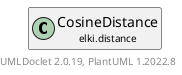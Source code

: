 @startuml
    remove .*\.(Instance|Par|Parameterizer|Factory)$
    set namespaceSeparator none
    hide empty fields
    hide empty methods

    class "<size:14>CosineDistance.Par\n<size:10>elki.distance" as elki.distance.CosineDistance.Par [[CosineDistance.Par.html]] {
        +make(): CosineDistance
    }

    interface "<size:14>Parameterizer\n<size:10>elki.utilities.optionhandling" as elki.utilities.optionhandling.Parameterizer [[../utilities/optionhandling/Parameterizer.html]] {
        {abstract} +make(): Object
    }
    class "<size:14>CosineDistance\n<size:10>elki.distance" as elki.distance.CosineDistance [[CosineDistance.html]]

    elki.utilities.optionhandling.Parameterizer <|.. elki.distance.CosineDistance.Par
    elki.distance.CosineDistance +-- elki.distance.CosineDistance.Par

    center footer UMLDoclet 2.0.19, PlantUML 1.2022.8
@enduml

